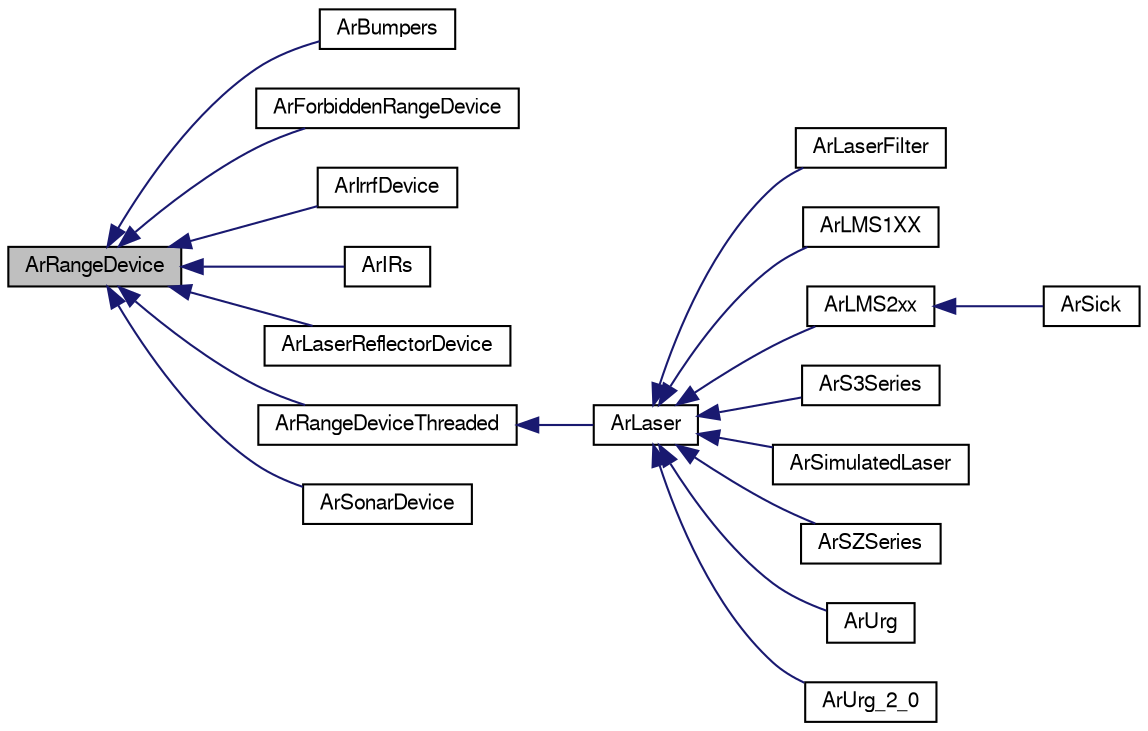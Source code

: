 digraph G
{
  edge [fontname="FreeSans",fontsize=10,labelfontname="FreeSans",labelfontsize=10];
  node [fontname="FreeSans",fontsize=10,shape=record];
  rankdir=LR;
  Node1 [label="ArRangeDevice",height=0.2,width=0.4,color="black", fillcolor="grey75", style="filled" fontcolor="black"];
  Node1 -> Node2 [dir=back,color="midnightblue",fontsize=10,style="solid",fontname="FreeSans"];
  Node2 [label="ArBumpers",height=0.2,width=0.4,color="black", fillcolor="white", style="filled",URL="$classArBumpers.html",tooltip="A class that treats the robot&#39;s bumpers as a range device."];
  Node1 -> Node3 [dir=back,color="midnightblue",fontsize=10,style="solid",fontname="FreeSans"];
  Node3 [label="ArForbiddenRangeDevice",height=0.2,width=0.4,color="black", fillcolor="white", style="filled",URL="$classArForbiddenRangeDevice.html",tooltip="Class that takes forbidden lines and turns them into range readings."];
  Node1 -> Node4 [dir=back,color="midnightblue",fontsize=10,style="solid",fontname="FreeSans"];
  Node4 [label="ArIrrfDevice",height=0.2,width=0.4,color="black", fillcolor="white", style="filled",URL="$classArIrrfDevice.html",tooltip="A class for connecting to a PB-9 and managing the resulting data."];
  Node1 -> Node5 [dir=back,color="midnightblue",fontsize=10,style="solid",fontname="FreeSans"];
  Node5 [label="ArIRs",height=0.2,width=0.4,color="black", fillcolor="white", style="filled",URL="$classArIRs.html",tooltip="A class that treats the robot&#39;s Infareds as a range device."];
  Node1 -> Node6 [dir=back,color="midnightblue",fontsize=10,style="solid",fontname="FreeSans"];
  Node6 [label="ArLaserReflectorDevice",height=0.2,width=0.4,color="black", fillcolor="white", style="filled",URL="$classArLaserReflectorDevice.html",tooltip="A class for keeping track of laser reflectors that we see right now."];
  Node1 -> Node7 [dir=back,color="midnightblue",fontsize=10,style="solid",fontname="FreeSans"];
  Node7 [label="ArRangeDeviceThreaded",height=0.2,width=0.4,color="black", fillcolor="white", style="filled",URL="$classArRangeDeviceThreaded.html",tooltip="A range device which can run in its own thread."];
  Node7 -> Node8 [dir=back,color="midnightblue",fontsize=10,style="solid",fontname="FreeSans"];
  Node8 [label="ArLaser",height=0.2,width=0.4,color="black", fillcolor="white", style="filled",URL="$classArLaser.html"];
  Node8 -> Node9 [dir=back,color="midnightblue",fontsize=10,style="solid",fontname="FreeSans"];
  Node9 [label="ArLaserFilter",height=0.2,width=0.4,color="black", fillcolor="white", style="filled",URL="$classArLaserFilter.html",tooltip="Range device with data obtained from another range device and filtered."];
  Node8 -> Node10 [dir=back,color="midnightblue",fontsize=10,style="solid",fontname="FreeSans"];
  Node10 [label="ArLMS1XX",height=0.2,width=0.4,color="black", fillcolor="white", style="filled",URL="$classArLMS1XX.html"];
  Node8 -> Node11 [dir=back,color="midnightblue",fontsize=10,style="solid",fontname="FreeSans"];
  Node11 [label="ArLMS2xx",height=0.2,width=0.4,color="black", fillcolor="white", style="filled",URL="$classArLMS2xx.html",tooltip="Interface to a SICK LMS-200 laser range device."];
  Node11 -> Node12 [dir=back,color="midnightblue",fontsize=10,style="solid",fontname="FreeSans"];
  Node12 [label="ArSick",height=0.2,width=0.4,color="black", fillcolor="white", style="filled",URL="$classArSick.html"];
  Node8 -> Node13 [dir=back,color="midnightblue",fontsize=10,style="solid",fontname="FreeSans"];
  Node13 [label="ArS3Series",height=0.2,width=0.4,color="black", fillcolor="white", style="filled",URL="$classArS3Series.html"];
  Node8 -> Node14 [dir=back,color="midnightblue",fontsize=10,style="solid",fontname="FreeSans"];
  Node14 [label="ArSimulatedLaser",height=0.2,width=0.4,color="black", fillcolor="white", style="filled",URL="$classArSimulatedLaser.html"];
  Node8 -> Node15 [dir=back,color="midnightblue",fontsize=10,style="solid",fontname="FreeSans"];
  Node15 [label="ArSZSeries",height=0.2,width=0.4,color="black", fillcolor="white", style="filled",URL="$classArSZSeries.html"];
  Node8 -> Node16 [dir=back,color="midnightblue",fontsize=10,style="solid",fontname="FreeSans"];
  Node16 [label="ArUrg",height=0.2,width=0.4,color="black", fillcolor="white", style="filled",URL="$classArUrg.html"];
  Node8 -> Node17 [dir=back,color="midnightblue",fontsize=10,style="solid",fontname="FreeSans"];
  Node17 [label="ArUrg_2_0",height=0.2,width=0.4,color="black", fillcolor="white", style="filled",URL="$classArUrg__2__0.html"];
  Node1 -> Node18 [dir=back,color="midnightblue",fontsize=10,style="solid",fontname="FreeSans"];
  Node18 [label="ArSonarDevice",height=0.2,width=0.4,color="black", fillcolor="white", style="filled",URL="$classArSonarDevice.html",tooltip="Keep track of recent sonar readings from a robot as an ArRangeDevice."];
}
